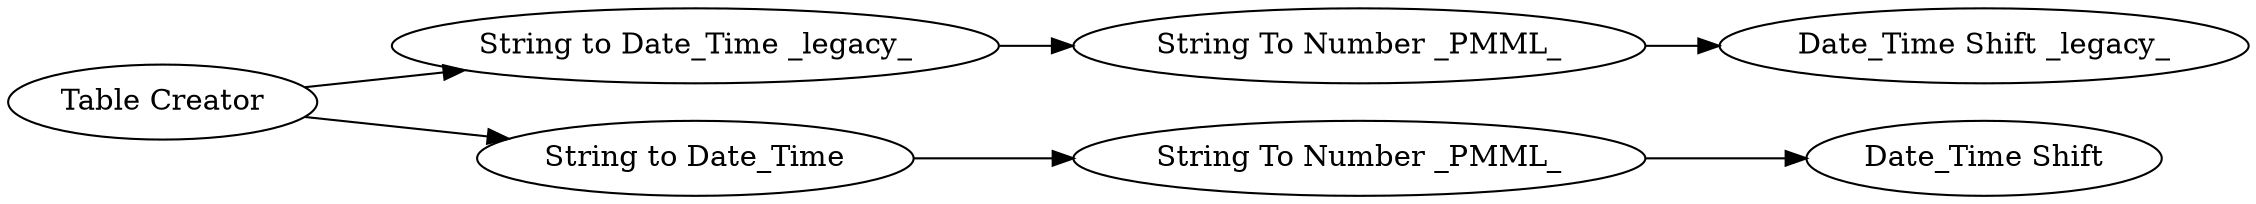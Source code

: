 digraph {
	24 -> 26
	21 -> 23
	26 -> 25
	21 -> 24
	22 -> 20
	23 -> 22
	24 [label="String to Date_Time _legacy_"]
	20 [label="Date_Time Shift"]
	22 [label="String To Number _PMML_"]
	23 [label="String to Date_Time"]
	21 [label="Table Creator"]
	26 [label="String To Number _PMML_"]
	25 [label="Date_Time Shift _legacy_"]
	rankdir=LR
}
